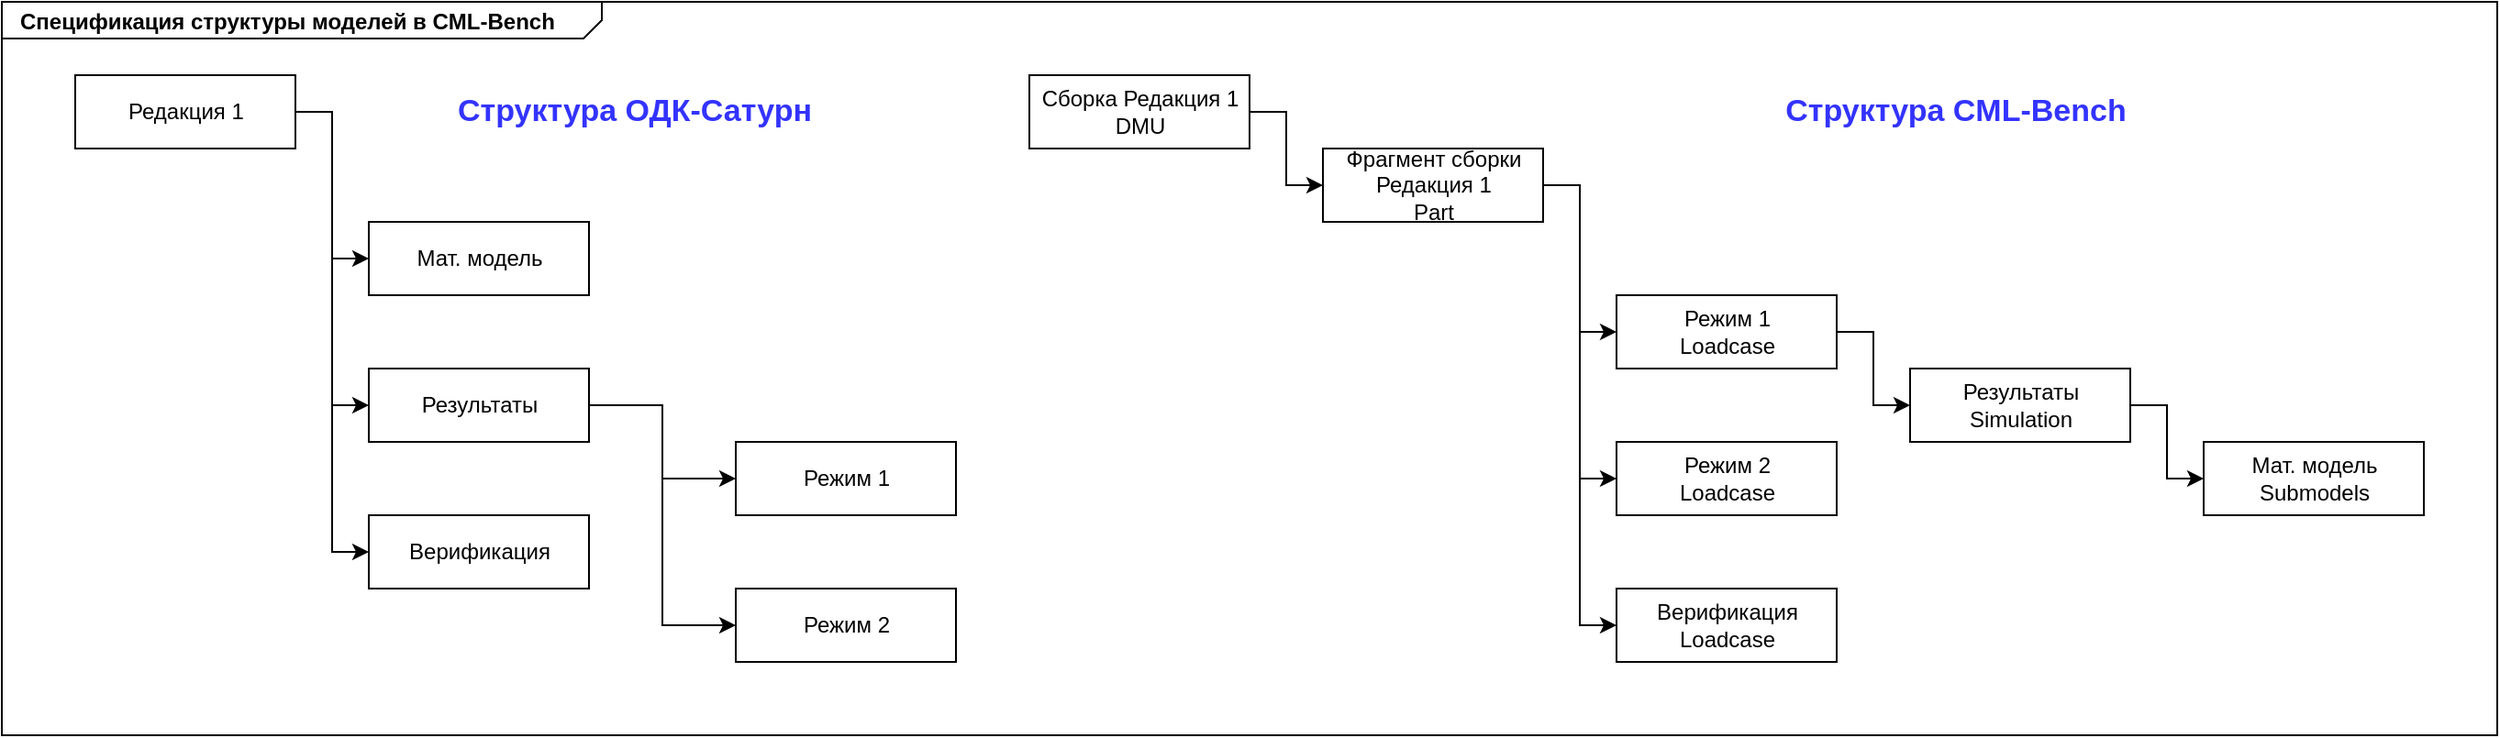 <mxfile version="15.0.2" type="github">
  <diagram name="Page-1" id="929967ad-93f9-6ef4-fab6-5d389245f69c">
    <mxGraphModel dx="1422" dy="705" grid="1" gridSize="10" guides="1" tooltips="1" connect="1" arrows="1" fold="1" page="1" pageScale="1.5" pageWidth="1169" pageHeight="826" background="none" math="0" shadow="0">
      <root>
        <mxCell id="0" style=";html=1;" />
        <mxCell id="1" style=";html=1;" parent="0" />
        <mxCell id="1672d66443f91eb5-1" value="&lt;p style=&quot;margin: 0px ; margin-top: 4px ; margin-left: 10px ; text-align: left&quot;&gt;&lt;b&gt;Спецификация структуры моделей в CML-Bench&lt;/b&gt;&lt;/p&gt;" style="html=1;strokeWidth=1;shape=mxgraph.sysml.package;html=1;overflow=fill;whiteSpace=wrap;fillColor=none;gradientColor=none;fontSize=12;align=center;labelX=327.64;" parent="1" vertex="1">
          <mxGeometry x="320" y="360" width="1360" height="400" as="geometry" />
        </mxCell>
        <mxCell id="Pj3gwDrNvIVw6kRWUvLM-7" style="edgeStyle=orthogonalEdgeStyle;rounded=0;orthogonalLoop=1;jettySize=auto;html=1;exitX=1;exitY=0.5;exitDx=0;exitDy=0;entryX=0;entryY=0.5;entryDx=0;entryDy=0;" edge="1" parent="1" source="Pj3gwDrNvIVw6kRWUvLM-1" target="Pj3gwDrNvIVw6kRWUvLM-2">
          <mxGeometry relative="1" as="geometry" />
        </mxCell>
        <mxCell id="Pj3gwDrNvIVw6kRWUvLM-8" style="edgeStyle=orthogonalEdgeStyle;rounded=0;orthogonalLoop=1;jettySize=auto;html=1;exitX=1;exitY=0.5;exitDx=0;exitDy=0;entryX=0;entryY=0.5;entryDx=0;entryDy=0;" edge="1" parent="1" source="Pj3gwDrNvIVw6kRWUvLM-1" target="Pj3gwDrNvIVw6kRWUvLM-3">
          <mxGeometry relative="1" as="geometry" />
        </mxCell>
        <mxCell id="Pj3gwDrNvIVw6kRWUvLM-9" style="edgeStyle=orthogonalEdgeStyle;rounded=0;orthogonalLoop=1;jettySize=auto;html=1;exitX=1;exitY=0.5;exitDx=0;exitDy=0;entryX=0;entryY=0.5;entryDx=0;entryDy=0;" edge="1" parent="1" source="Pj3gwDrNvIVw6kRWUvLM-1" target="Pj3gwDrNvIVw6kRWUvLM-4">
          <mxGeometry relative="1" as="geometry" />
        </mxCell>
        <mxCell id="Pj3gwDrNvIVw6kRWUvLM-1" value="Редакция 1" style="html=1;" vertex="1" parent="1">
          <mxGeometry x="360" y="400" width="120" height="40" as="geometry" />
        </mxCell>
        <mxCell id="Pj3gwDrNvIVw6kRWUvLM-2" value="Мат. модель" style="html=1;" vertex="1" parent="1">
          <mxGeometry x="520" y="480" width="120" height="40" as="geometry" />
        </mxCell>
        <mxCell id="Pj3gwDrNvIVw6kRWUvLM-10" style="edgeStyle=orthogonalEdgeStyle;rounded=0;orthogonalLoop=1;jettySize=auto;html=1;exitX=1;exitY=0.5;exitDx=0;exitDy=0;entryX=0;entryY=0.5;entryDx=0;entryDy=0;" edge="1" parent="1" source="Pj3gwDrNvIVw6kRWUvLM-3" target="Pj3gwDrNvIVw6kRWUvLM-5">
          <mxGeometry relative="1" as="geometry" />
        </mxCell>
        <mxCell id="Pj3gwDrNvIVw6kRWUvLM-11" style="edgeStyle=orthogonalEdgeStyle;rounded=0;orthogonalLoop=1;jettySize=auto;html=1;exitX=1;exitY=0.5;exitDx=0;exitDy=0;entryX=0;entryY=0.5;entryDx=0;entryDy=0;" edge="1" parent="1" source="Pj3gwDrNvIVw6kRWUvLM-3" target="Pj3gwDrNvIVw6kRWUvLM-6">
          <mxGeometry relative="1" as="geometry" />
        </mxCell>
        <mxCell id="Pj3gwDrNvIVw6kRWUvLM-3" value="Результаты" style="html=1;" vertex="1" parent="1">
          <mxGeometry x="520" y="560" width="120" height="40" as="geometry" />
        </mxCell>
        <mxCell id="Pj3gwDrNvIVw6kRWUvLM-4" value="Верификация" style="html=1;" vertex="1" parent="1">
          <mxGeometry x="520" y="640" width="120" height="40" as="geometry" />
        </mxCell>
        <mxCell id="Pj3gwDrNvIVw6kRWUvLM-5" value="Режим 1" style="html=1;" vertex="1" parent="1">
          <mxGeometry x="720" y="600" width="120" height="40" as="geometry" />
        </mxCell>
        <mxCell id="Pj3gwDrNvIVw6kRWUvLM-6" value="Режим 2" style="html=1;" vertex="1" parent="1">
          <mxGeometry x="720" y="680" width="120" height="40" as="geometry" />
        </mxCell>
        <mxCell id="Pj3gwDrNvIVw6kRWUvLM-23" style="edgeStyle=orthogonalEdgeStyle;rounded=0;orthogonalLoop=1;jettySize=auto;html=1;exitX=1;exitY=0.5;exitDx=0;exitDy=0;entryX=0;entryY=0.5;entryDx=0;entryDy=0;" edge="1" parent="1" source="Pj3gwDrNvIVw6kRWUvLM-15" target="Pj3gwDrNvIVw6kRWUvLM-16">
          <mxGeometry relative="1" as="geometry" />
        </mxCell>
        <mxCell id="Pj3gwDrNvIVw6kRWUvLM-24" style="edgeStyle=orthogonalEdgeStyle;rounded=0;orthogonalLoop=1;jettySize=auto;html=1;exitX=1;exitY=0.5;exitDx=0;exitDy=0;entryX=0;entryY=0.5;entryDx=0;entryDy=0;" edge="1" parent="1" source="Pj3gwDrNvIVw6kRWUvLM-15" target="Pj3gwDrNvIVw6kRWUvLM-19">
          <mxGeometry relative="1" as="geometry" />
        </mxCell>
        <mxCell id="Pj3gwDrNvIVw6kRWUvLM-25" style="edgeStyle=orthogonalEdgeStyle;rounded=0;orthogonalLoop=1;jettySize=auto;html=1;exitX=1;exitY=0.5;exitDx=0;exitDy=0;entryX=0;entryY=0.5;entryDx=0;entryDy=0;" edge="1" parent="1" source="Pj3gwDrNvIVw6kRWUvLM-15" target="Pj3gwDrNvIVw6kRWUvLM-20">
          <mxGeometry relative="1" as="geometry" />
        </mxCell>
        <mxCell id="Pj3gwDrNvIVw6kRWUvLM-15" value="Фрагмент сборки &lt;br&gt;Редакция 1&lt;br&gt;Part" style="html=1;" vertex="1" parent="1">
          <mxGeometry x="1040" y="440" width="120" height="40" as="geometry" />
        </mxCell>
        <mxCell id="Pj3gwDrNvIVw6kRWUvLM-26" style="edgeStyle=orthogonalEdgeStyle;rounded=0;orthogonalLoop=1;jettySize=auto;html=1;exitX=1;exitY=0.5;exitDx=0;exitDy=0;entryX=0;entryY=0.5;entryDx=0;entryDy=0;" edge="1" parent="1" source="Pj3gwDrNvIVw6kRWUvLM-16" target="Pj3gwDrNvIVw6kRWUvLM-21">
          <mxGeometry relative="1" as="geometry" />
        </mxCell>
        <mxCell id="Pj3gwDrNvIVw6kRWUvLM-16" value="Режим 1&lt;br&gt;Loadcase" style="html=1;" vertex="1" parent="1">
          <mxGeometry x="1200" y="520" width="120" height="40" as="geometry" />
        </mxCell>
        <mxCell id="Pj3gwDrNvIVw6kRWUvLM-19" value="Режим 2&lt;br&gt;Loadcase" style="html=1;" vertex="1" parent="1">
          <mxGeometry x="1200" y="600" width="120" height="40" as="geometry" />
        </mxCell>
        <mxCell id="Pj3gwDrNvIVw6kRWUvLM-20" value="Верификация&lt;br&gt;Loadcase" style="html=1;" vertex="1" parent="1">
          <mxGeometry x="1200" y="680" width="120" height="40" as="geometry" />
        </mxCell>
        <mxCell id="Pj3gwDrNvIVw6kRWUvLM-27" style="edgeStyle=orthogonalEdgeStyle;rounded=0;orthogonalLoop=1;jettySize=auto;html=1;exitX=1;exitY=0.5;exitDx=0;exitDy=0;entryX=0;entryY=0.5;entryDx=0;entryDy=0;" edge="1" parent="1" source="Pj3gwDrNvIVw6kRWUvLM-21" target="Pj3gwDrNvIVw6kRWUvLM-22">
          <mxGeometry relative="1" as="geometry" />
        </mxCell>
        <mxCell id="Pj3gwDrNvIVw6kRWUvLM-21" value="Результаты&lt;br&gt;Simulation" style="html=1;" vertex="1" parent="1">
          <mxGeometry x="1360" y="560" width="120" height="40" as="geometry" />
        </mxCell>
        <mxCell id="Pj3gwDrNvIVw6kRWUvLM-22" value="Мат. модель&lt;br&gt;Submodels" style="html=1;" vertex="1" parent="1">
          <mxGeometry x="1520" y="600" width="120" height="40" as="geometry" />
        </mxCell>
        <mxCell id="Pj3gwDrNvIVw6kRWUvLM-29" style="edgeStyle=orthogonalEdgeStyle;rounded=0;orthogonalLoop=1;jettySize=auto;html=1;exitX=1;exitY=0.5;exitDx=0;exitDy=0;entryX=0;entryY=0.5;entryDx=0;entryDy=0;" edge="1" parent="1" source="Pj3gwDrNvIVw6kRWUvLM-28" target="Pj3gwDrNvIVw6kRWUvLM-15">
          <mxGeometry relative="1" as="geometry" />
        </mxCell>
        <mxCell id="Pj3gwDrNvIVw6kRWUvLM-28" value="Сборка Редакция 1 &lt;br&gt;DMU" style="html=1;" vertex="1" parent="1">
          <mxGeometry x="880" y="400" width="120" height="40" as="geometry" />
        </mxCell>
        <mxCell id="Pj3gwDrNvIVw6kRWUvLM-30" value="Структура ОДК-Сатурн" style="text;html=1;fillColor=none;align=center;verticalAlign=middle;whiteSpace=wrap;rounded=0;strokeWidth=2;fontSize=17;fontStyle=1;fontColor=#3333FF;" vertex="1" parent="1">
          <mxGeometry x="560" y="400" width="210" height="40" as="geometry" />
        </mxCell>
        <mxCell id="Pj3gwDrNvIVw6kRWUvLM-31" value="Структура CML-Bench" style="text;html=1;fillColor=none;align=center;verticalAlign=middle;whiteSpace=wrap;rounded=0;strokeWidth=2;fontSize=17;fontStyle=1;fontColor=#3333FF;" vertex="1" parent="1">
          <mxGeometry x="1280" y="400" width="210" height="40" as="geometry" />
        </mxCell>
      </root>
    </mxGraphModel>
  </diagram>
</mxfile>
